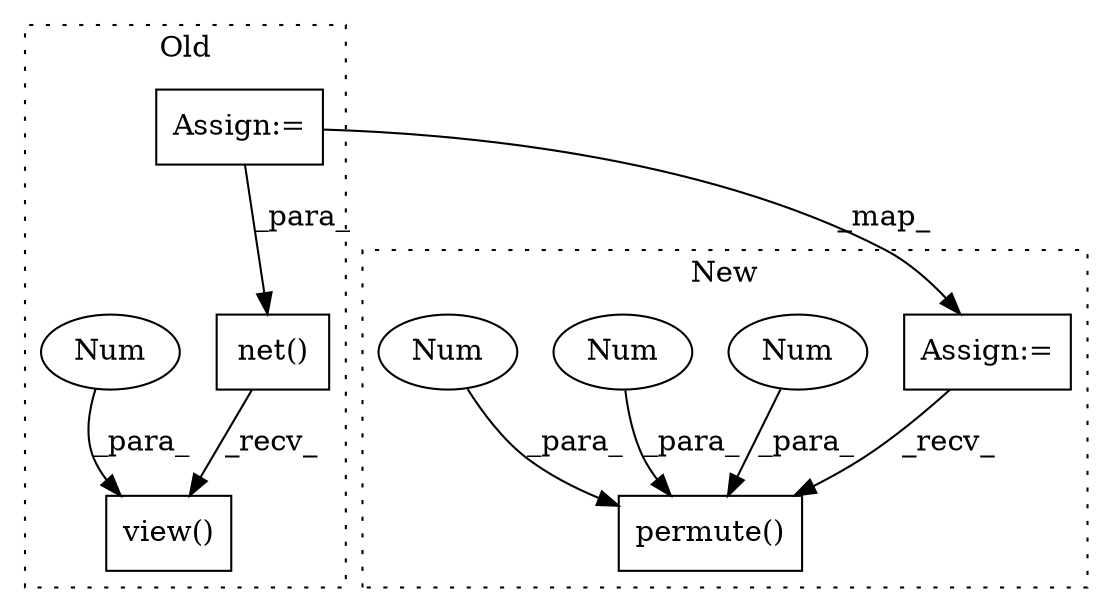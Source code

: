 digraph G {
subgraph cluster0 {
1 [label="net()" a="75" s="8062,8072" l="9,1" shape="box"];
3 [label="Assign:=" a="68" s="8025" l="3" shape="box"];
8 [label="view()" a="75" s="8086,8124" l="27,1" shape="box"];
9 [label="Num" a="76" s="8122" l="2" shape="ellipse"];
label = "Old";
style="dotted";
}
subgraph cluster1 {
2 [label="permute()" a="75" s="3351,3371" l="10,1" shape="box"];
4 [label="Assign:=" a="68" s="3289" l="3" shape="box"];
5 [label="Num" a="76" s="3370" l="1" shape="ellipse"];
6 [label="Num" a="76" s="3367" l="1" shape="ellipse"];
7 [label="Num" a="76" s="3361" l="1" shape="ellipse"];
label = "New";
style="dotted";
}
1 -> 8 [label="_recv_"];
3 -> 1 [label="_para_"];
3 -> 4 [label="_map_"];
4 -> 2 [label="_recv_"];
5 -> 2 [label="_para_"];
6 -> 2 [label="_para_"];
7 -> 2 [label="_para_"];
9 -> 8 [label="_para_"];
}